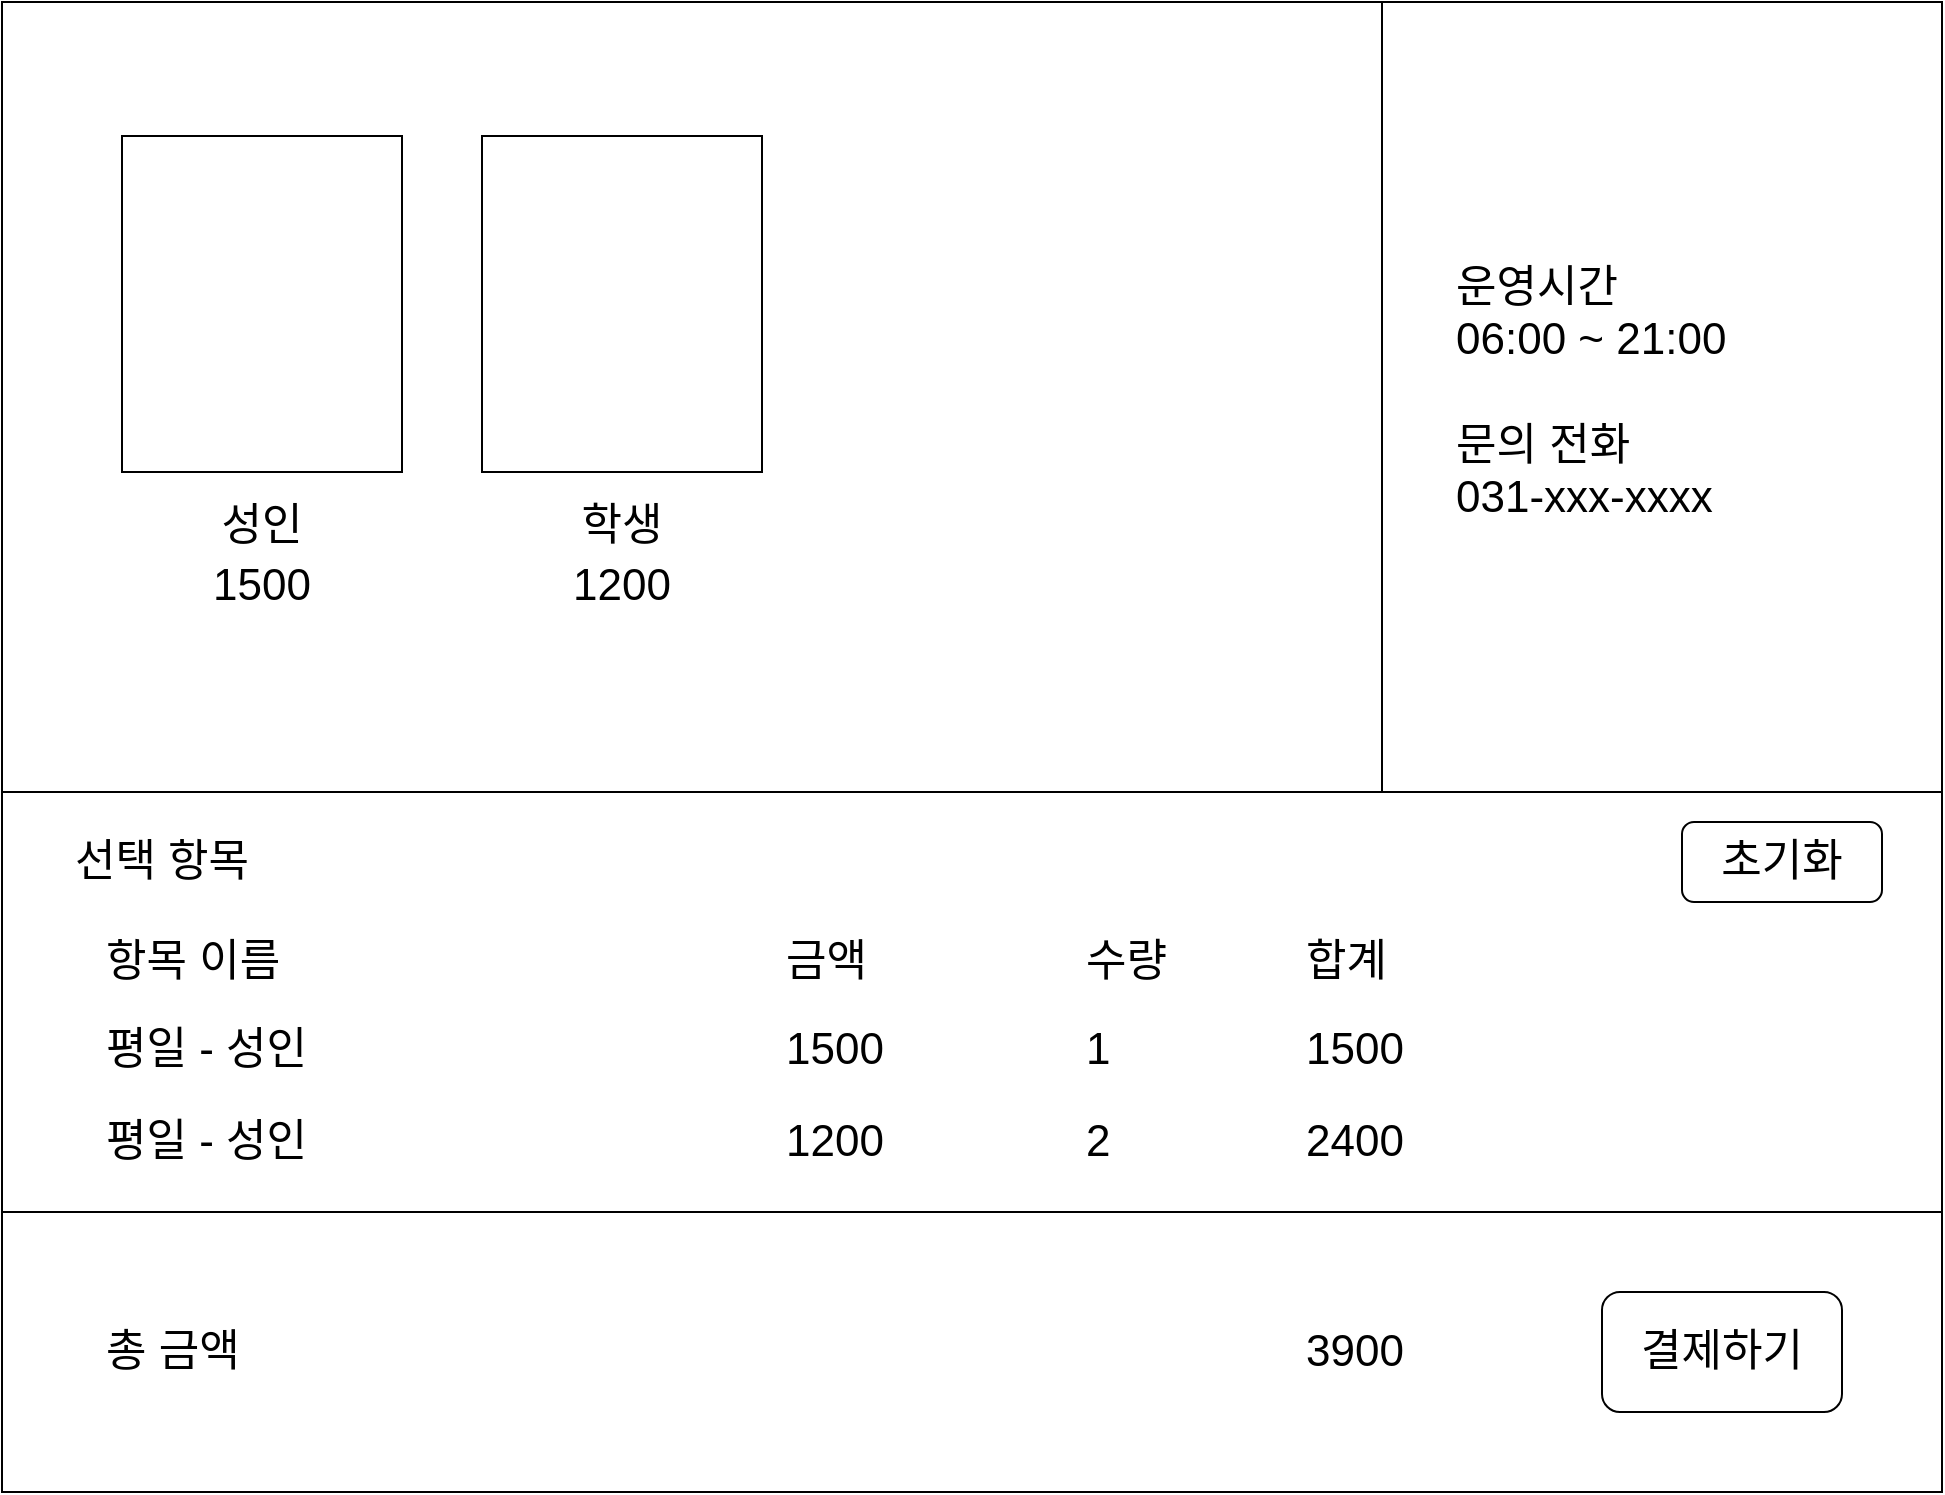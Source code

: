 <mxfile>
    <diagram id="aNUrwyB2VvVOVove9UKh" name="Page-1">
        <mxGraphModel dx="2650" dy="1139" grid="1" gridSize="10" guides="1" tooltips="1" connect="1" arrows="1" fold="1" page="1" pageScale="1" pageWidth="1100" pageHeight="850" math="0" shadow="0">
            <root>
                <mxCell id="0"/>
                <mxCell id="1" parent="0"/>
                <mxCell id="2" value="" style="rounded=0;whiteSpace=wrap;html=1;" vertex="1" parent="1">
                    <mxGeometry x="60" y="55" width="970" height="745" as="geometry"/>
                </mxCell>
                <mxCell id="3" value="" style="rounded=0;whiteSpace=wrap;html=1;fontSize=22;fontFamily=Helvetica;" vertex="1" parent="1">
                    <mxGeometry x="120" y="122" width="140" height="168" as="geometry"/>
                </mxCell>
                <mxCell id="5" value="성인" style="text;html=1;strokeColor=none;fillColor=none;align=center;verticalAlign=middle;whiteSpace=wrap;rounded=0;fontFamily=Helvetica;fontSize=22;" vertex="1" parent="1">
                    <mxGeometry x="120" y="302" width="140" height="30" as="geometry"/>
                </mxCell>
                <mxCell id="6" value="1500" style="text;html=1;strokeColor=none;fillColor=none;align=center;verticalAlign=middle;whiteSpace=wrap;rounded=0;fontFamily=Helvetica;fontSize=22;" vertex="1" parent="1">
                    <mxGeometry x="120" y="332" width="140" height="30" as="geometry"/>
                </mxCell>
                <mxCell id="7" value="" style="rounded=0;whiteSpace=wrap;html=1;fontSize=22;fontFamily=Helvetica;" vertex="1" parent="1">
                    <mxGeometry x="300" y="122" width="140" height="168" as="geometry"/>
                </mxCell>
                <mxCell id="8" value="학생" style="text;html=1;strokeColor=none;fillColor=none;align=center;verticalAlign=middle;whiteSpace=wrap;rounded=0;fontFamily=Helvetica;fontSize=22;" vertex="1" parent="1">
                    <mxGeometry x="300" y="302" width="140" height="30" as="geometry"/>
                </mxCell>
                <mxCell id="9" value="1200" style="text;html=1;strokeColor=none;fillColor=none;align=center;verticalAlign=middle;whiteSpace=wrap;rounded=0;fontFamily=Helvetica;fontSize=22;" vertex="1" parent="1">
                    <mxGeometry x="300" y="332" width="140" height="30" as="geometry"/>
                </mxCell>
                <mxCell id="10" value="" style="rounded=0;whiteSpace=wrap;html=1;fontFamily=Helvetica;fontSize=22;" vertex="1" parent="1">
                    <mxGeometry x="60" y="450" width="970" height="210" as="geometry"/>
                </mxCell>
                <mxCell id="11" value="선택 항목" style="text;html=1;strokeColor=none;fillColor=none;align=center;verticalAlign=middle;whiteSpace=wrap;rounded=0;fontFamily=Helvetica;fontSize=22;" vertex="1" parent="1">
                    <mxGeometry x="70" y="470" width="140" height="30" as="geometry"/>
                </mxCell>
                <mxCell id="12" value="평일 - 성인" style="text;html=1;strokeColor=none;fillColor=none;align=left;verticalAlign=middle;whiteSpace=wrap;rounded=0;fontFamily=Helvetica;fontSize=22;" vertex="1" parent="1">
                    <mxGeometry x="110" y="564" width="320" height="30" as="geometry"/>
                </mxCell>
                <mxCell id="13" value="1" style="text;html=1;strokeColor=none;fillColor=none;align=left;verticalAlign=middle;whiteSpace=wrap;rounded=0;fontFamily=Helvetica;fontSize=22;" vertex="1" parent="1">
                    <mxGeometry x="600" y="564" width="30" height="30" as="geometry"/>
                </mxCell>
                <mxCell id="14" value="1500" style="text;html=1;strokeColor=none;fillColor=none;align=left;verticalAlign=middle;whiteSpace=wrap;rounded=0;fontFamily=Helvetica;fontSize=22;" vertex="1" parent="1">
                    <mxGeometry x="450" y="564" width="30" height="30" as="geometry"/>
                </mxCell>
                <mxCell id="15" value="항목 이름" style="text;html=1;strokeColor=none;fillColor=none;align=left;verticalAlign=middle;whiteSpace=wrap;rounded=0;fontFamily=Helvetica;fontSize=22;" vertex="1" parent="1">
                    <mxGeometry x="110" y="520" width="320" height="30" as="geometry"/>
                </mxCell>
                <mxCell id="16" value="수량" style="text;html=1;strokeColor=none;fillColor=none;align=left;verticalAlign=middle;whiteSpace=wrap;rounded=0;fontFamily=Helvetica;fontSize=22;" vertex="1" parent="1">
                    <mxGeometry x="600" y="520" width="100" height="30" as="geometry"/>
                </mxCell>
                <mxCell id="17" value="금액" style="text;html=1;strokeColor=none;fillColor=none;align=left;verticalAlign=middle;whiteSpace=wrap;rounded=0;fontFamily=Helvetica;fontSize=22;" vertex="1" parent="1">
                    <mxGeometry x="450" y="520" width="80" height="30" as="geometry"/>
                </mxCell>
                <mxCell id="18" value="평일 - 성인" style="text;html=1;strokeColor=none;fillColor=none;align=left;verticalAlign=middle;whiteSpace=wrap;rounded=0;fontFamily=Helvetica;fontSize=22;" vertex="1" parent="1">
                    <mxGeometry x="110" y="610" width="320" height="30" as="geometry"/>
                </mxCell>
                <mxCell id="19" value="2" style="text;html=1;strokeColor=none;fillColor=none;align=left;verticalAlign=middle;whiteSpace=wrap;rounded=0;fontFamily=Helvetica;fontSize=22;" vertex="1" parent="1">
                    <mxGeometry x="600" y="610" width="30" height="30" as="geometry"/>
                </mxCell>
                <mxCell id="20" value="1200" style="text;html=1;strokeColor=none;fillColor=none;align=left;verticalAlign=middle;whiteSpace=wrap;rounded=0;fontFamily=Helvetica;fontSize=22;" vertex="1" parent="1">
                    <mxGeometry x="450" y="610" width="30" height="30" as="geometry"/>
                </mxCell>
                <mxCell id="24" value="합계" style="text;html=1;strokeColor=none;fillColor=none;align=left;verticalAlign=middle;whiteSpace=wrap;rounded=0;fontFamily=Helvetica;fontSize=22;" vertex="1" parent="1">
                    <mxGeometry x="710" y="520" width="100" height="30" as="geometry"/>
                </mxCell>
                <mxCell id="25" value="1500" style="text;html=1;strokeColor=none;fillColor=none;align=left;verticalAlign=middle;whiteSpace=wrap;rounded=0;fontFamily=Helvetica;fontSize=22;" vertex="1" parent="1">
                    <mxGeometry x="710" y="564" width="30" height="30" as="geometry"/>
                </mxCell>
                <mxCell id="26" value="2400" style="text;html=1;strokeColor=none;fillColor=none;align=left;verticalAlign=middle;whiteSpace=wrap;rounded=0;fontFamily=Helvetica;fontSize=22;" vertex="1" parent="1">
                    <mxGeometry x="710" y="610" width="30" height="30" as="geometry"/>
                </mxCell>
                <mxCell id="27" value="결제하기" style="rounded=1;whiteSpace=wrap;html=1;fontFamily=Helvetica;fontSize=22;" vertex="1" parent="1">
                    <mxGeometry x="860" y="700" width="120" height="60" as="geometry"/>
                </mxCell>
                <mxCell id="28" value="3900" style="text;html=1;strokeColor=none;fillColor=none;align=left;verticalAlign=middle;whiteSpace=wrap;rounded=0;fontFamily=Helvetica;fontSize=22;" vertex="1" parent="1">
                    <mxGeometry x="710" y="715" width="30" height="30" as="geometry"/>
                </mxCell>
                <mxCell id="29" value="총 금액" style="text;html=1;strokeColor=none;fillColor=none;align=left;verticalAlign=middle;whiteSpace=wrap;rounded=0;fontFamily=Helvetica;fontSize=22;" vertex="1" parent="1">
                    <mxGeometry x="110" y="715" width="320" height="30" as="geometry"/>
                </mxCell>
                <mxCell id="30" value="초기화" style="rounded=1;whiteSpace=wrap;html=1;fontFamily=Helvetica;fontSize=22;" vertex="1" parent="1">
                    <mxGeometry x="900" y="465" width="100" height="40" as="geometry"/>
                </mxCell>
                <mxCell id="31" value="" style="rounded=0;whiteSpace=wrap;html=1;fontFamily=Helvetica;fontSize=22;" vertex="1" parent="1">
                    <mxGeometry x="750" y="55" width="280" height="395" as="geometry"/>
                </mxCell>
                <mxCell id="33" value="운영시간&lt;br&gt;06:00 ~ 21:00&lt;br&gt;&lt;br&gt;문의 전화&lt;br&gt;031-xxx-xxxx" style="text;html=1;strokeColor=none;fillColor=none;align=left;verticalAlign=middle;whiteSpace=wrap;rounded=0;fontFamily=Helvetica;fontSize=22;" vertex="1" parent="1">
                    <mxGeometry x="785" y="80" width="210" height="340" as="geometry"/>
                </mxCell>
            </root>
        </mxGraphModel>
    </diagram>
</mxfile>